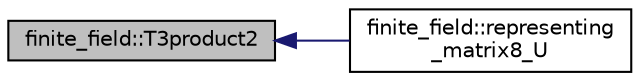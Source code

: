 digraph "finite_field::T3product2"
{
  edge [fontname="Helvetica",fontsize="10",labelfontname="Helvetica",labelfontsize="10"];
  node [fontname="Helvetica",fontsize="10",shape=record];
  rankdir="LR";
  Node18835 [label="finite_field::T3product2",height=0.2,width=0.4,color="black", fillcolor="grey75", style="filled", fontcolor="black"];
  Node18835 -> Node18836 [dir="back",color="midnightblue",fontsize="10",style="solid",fontname="Helvetica"];
  Node18836 [label="finite_field::representing\l_matrix8_U",height=0.2,width=0.4,color="black", fillcolor="white", style="filled",URL="$df/d5a/classfinite__field.html#acb5a5551f5c68aeba2b726937a4ee8be"];
}
